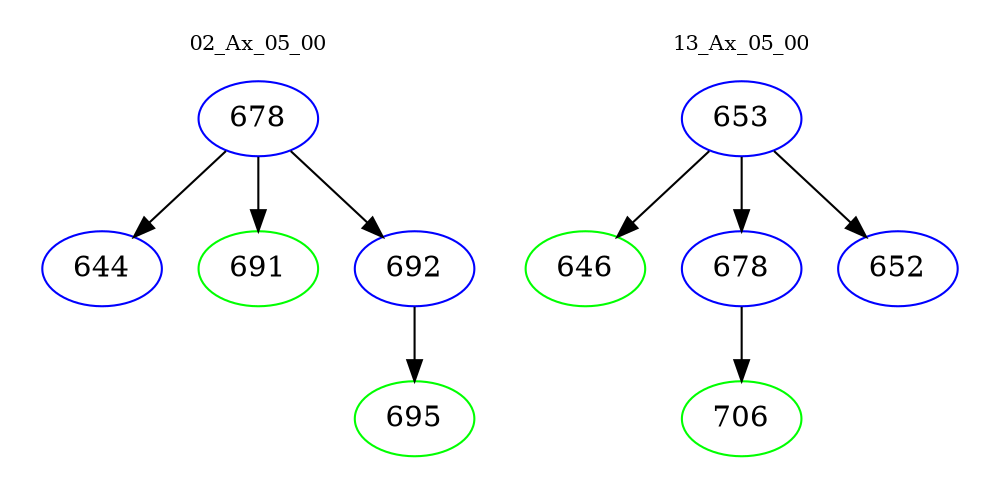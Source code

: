 digraph{
subgraph cluster_0 {
color = white
label = "02_Ax_05_00";
fontsize=10;
T0_678 [label="678", color="blue"]
T0_678 -> T0_644 [color="black"]
T0_644 [label="644", color="blue"]
T0_678 -> T0_691 [color="black"]
T0_691 [label="691", color="green"]
T0_678 -> T0_692 [color="black"]
T0_692 [label="692", color="blue"]
T0_692 -> T0_695 [color="black"]
T0_695 [label="695", color="green"]
}
subgraph cluster_1 {
color = white
label = "13_Ax_05_00";
fontsize=10;
T1_653 [label="653", color="blue"]
T1_653 -> T1_646 [color="black"]
T1_646 [label="646", color="green"]
T1_653 -> T1_678 [color="black"]
T1_678 [label="678", color="blue"]
T1_678 -> T1_706 [color="black"]
T1_706 [label="706", color="green"]
T1_653 -> T1_652 [color="black"]
T1_652 [label="652", color="blue"]
}
}
